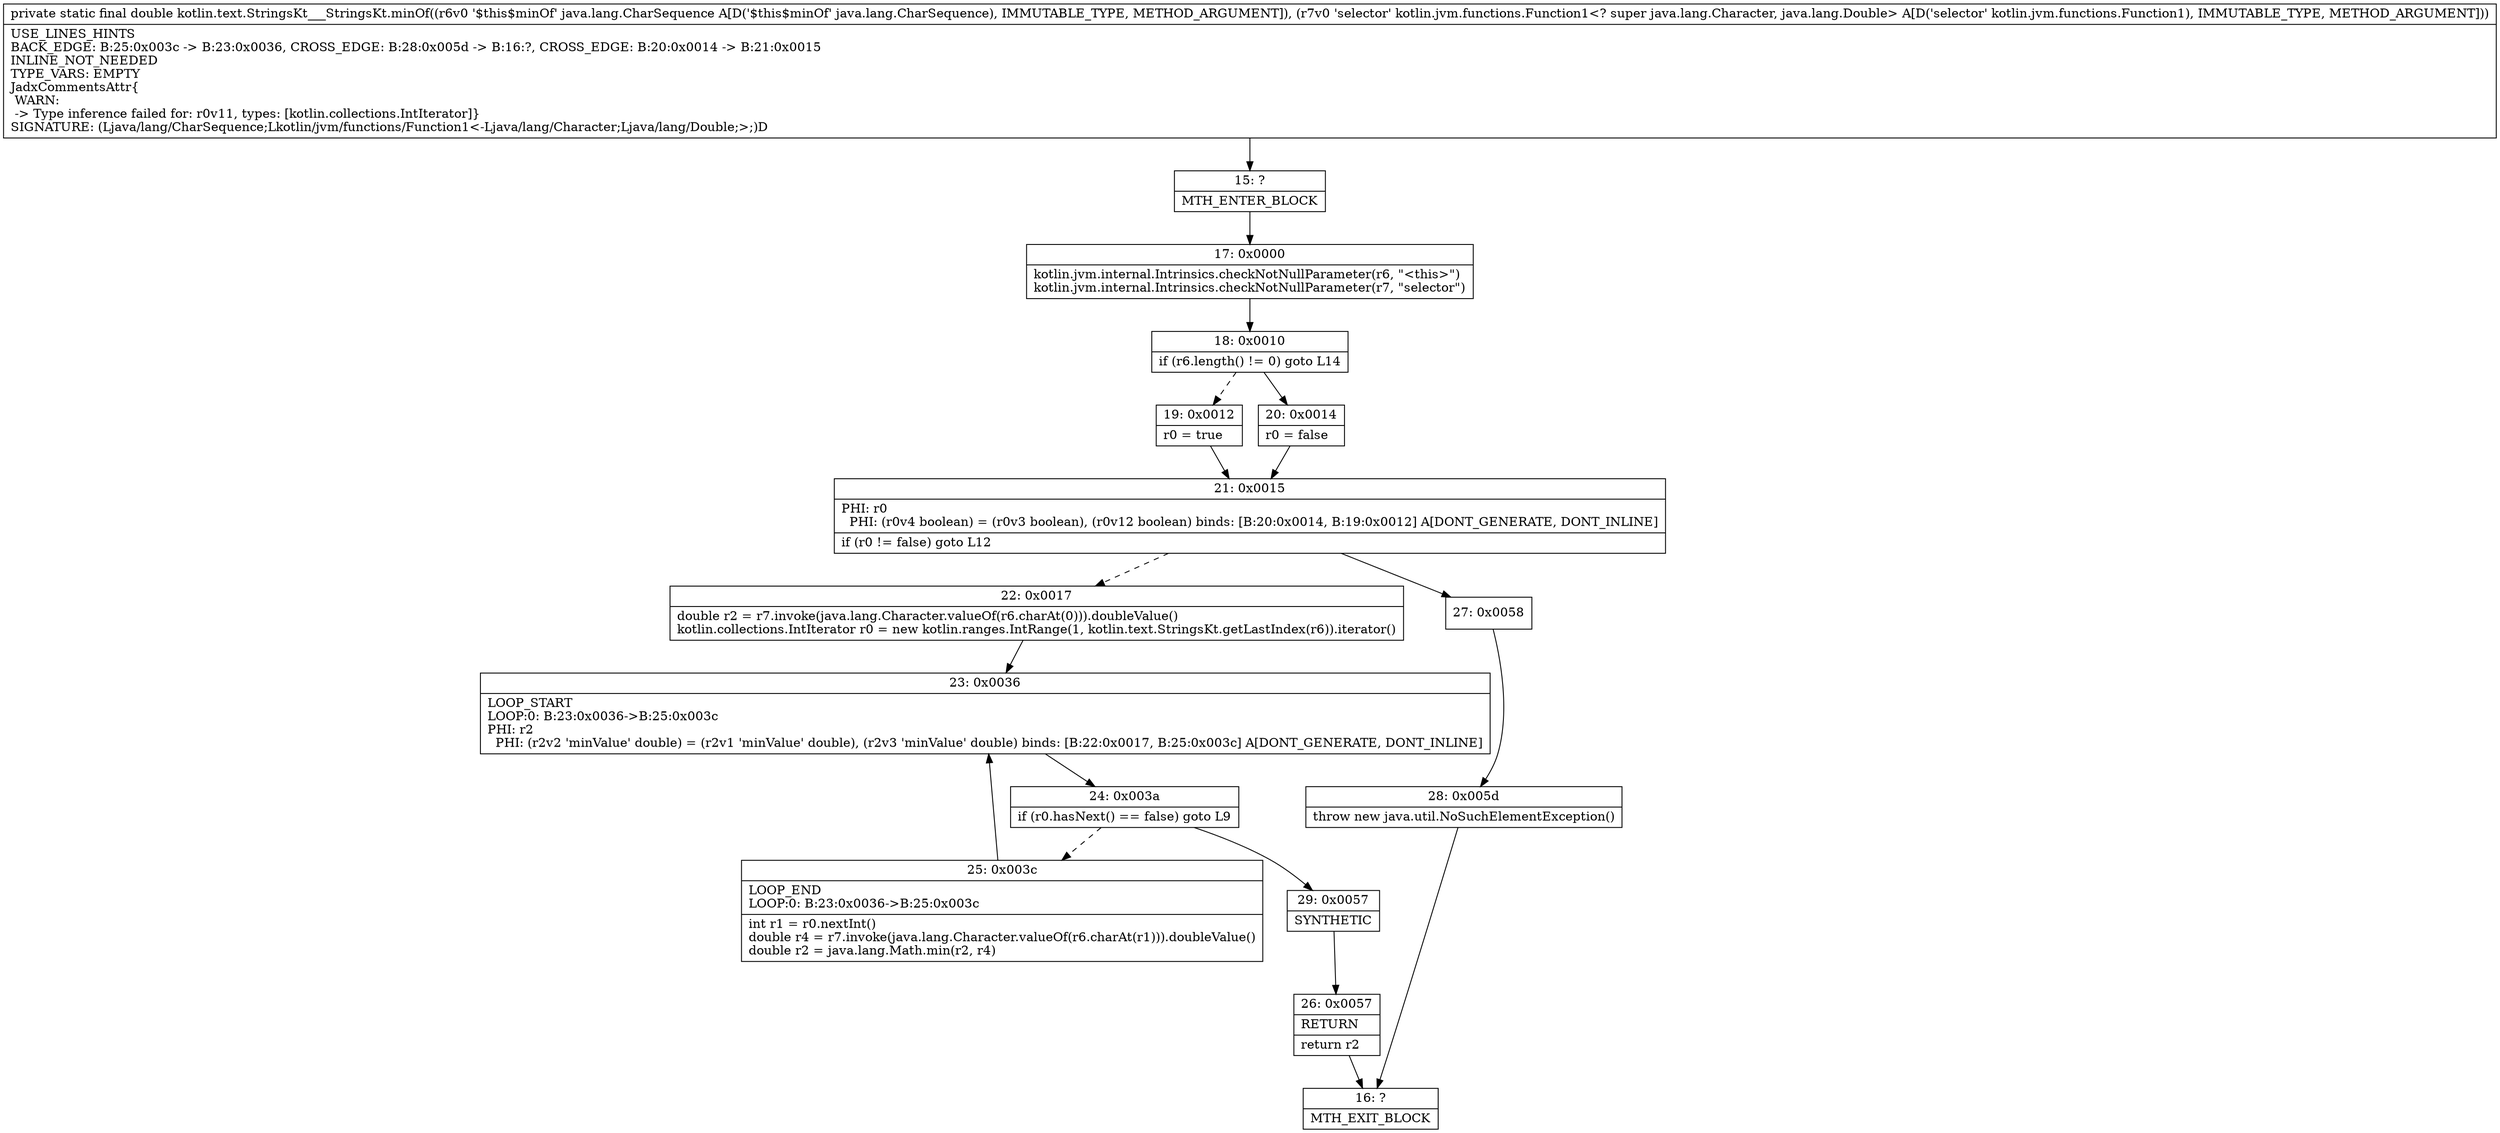 digraph "CFG forkotlin.text.StringsKt___StringsKt.minOf(Ljava\/lang\/CharSequence;Lkotlin\/jvm\/functions\/Function1;)D" {
Node_15 [shape=record,label="{15\:\ ?|MTH_ENTER_BLOCK\l}"];
Node_17 [shape=record,label="{17\:\ 0x0000|kotlin.jvm.internal.Intrinsics.checkNotNullParameter(r6, \"\<this\>\")\lkotlin.jvm.internal.Intrinsics.checkNotNullParameter(r7, \"selector\")\l}"];
Node_18 [shape=record,label="{18\:\ 0x0010|if (r6.length() != 0) goto L14\l}"];
Node_19 [shape=record,label="{19\:\ 0x0012|r0 = true\l}"];
Node_21 [shape=record,label="{21\:\ 0x0015|PHI: r0 \l  PHI: (r0v4 boolean) = (r0v3 boolean), (r0v12 boolean) binds: [B:20:0x0014, B:19:0x0012] A[DONT_GENERATE, DONT_INLINE]\l|if (r0 != false) goto L12\l}"];
Node_22 [shape=record,label="{22\:\ 0x0017|double r2 = r7.invoke(java.lang.Character.valueOf(r6.charAt(0))).doubleValue()\lkotlin.collections.IntIterator r0 = new kotlin.ranges.IntRange(1, kotlin.text.StringsKt.getLastIndex(r6)).iterator()\l}"];
Node_23 [shape=record,label="{23\:\ 0x0036|LOOP_START\lLOOP:0: B:23:0x0036\-\>B:25:0x003c\lPHI: r2 \l  PHI: (r2v2 'minValue' double) = (r2v1 'minValue' double), (r2v3 'minValue' double) binds: [B:22:0x0017, B:25:0x003c] A[DONT_GENERATE, DONT_INLINE]\l}"];
Node_24 [shape=record,label="{24\:\ 0x003a|if (r0.hasNext() == false) goto L9\l}"];
Node_25 [shape=record,label="{25\:\ 0x003c|LOOP_END\lLOOP:0: B:23:0x0036\-\>B:25:0x003c\l|int r1 = r0.nextInt()\ldouble r4 = r7.invoke(java.lang.Character.valueOf(r6.charAt(r1))).doubleValue()\ldouble r2 = java.lang.Math.min(r2, r4)\l}"];
Node_29 [shape=record,label="{29\:\ 0x0057|SYNTHETIC\l}"];
Node_26 [shape=record,label="{26\:\ 0x0057|RETURN\l|return r2\l}"];
Node_16 [shape=record,label="{16\:\ ?|MTH_EXIT_BLOCK\l}"];
Node_27 [shape=record,label="{27\:\ 0x0058}"];
Node_28 [shape=record,label="{28\:\ 0x005d|throw new java.util.NoSuchElementException()\l}"];
Node_20 [shape=record,label="{20\:\ 0x0014|r0 = false\l}"];
MethodNode[shape=record,label="{private static final double kotlin.text.StringsKt___StringsKt.minOf((r6v0 '$this$minOf' java.lang.CharSequence A[D('$this$minOf' java.lang.CharSequence), IMMUTABLE_TYPE, METHOD_ARGUMENT]), (r7v0 'selector' kotlin.jvm.functions.Function1\<? super java.lang.Character, java.lang.Double\> A[D('selector' kotlin.jvm.functions.Function1), IMMUTABLE_TYPE, METHOD_ARGUMENT]))  | USE_LINES_HINTS\lBACK_EDGE: B:25:0x003c \-\> B:23:0x0036, CROSS_EDGE: B:28:0x005d \-\> B:16:?, CROSS_EDGE: B:20:0x0014 \-\> B:21:0x0015\lINLINE_NOT_NEEDED\lTYPE_VARS: EMPTY\lJadxCommentsAttr\{\l WARN: \l \-\> Type inference failed for: r0v11, types: [kotlin.collections.IntIterator]\}\lSIGNATURE: (Ljava\/lang\/CharSequence;Lkotlin\/jvm\/functions\/Function1\<\-Ljava\/lang\/Character;Ljava\/lang\/Double;\>;)D\l}"];
MethodNode -> Node_15;Node_15 -> Node_17;
Node_17 -> Node_18;
Node_18 -> Node_19[style=dashed];
Node_18 -> Node_20;
Node_19 -> Node_21;
Node_21 -> Node_22[style=dashed];
Node_21 -> Node_27;
Node_22 -> Node_23;
Node_23 -> Node_24;
Node_24 -> Node_25[style=dashed];
Node_24 -> Node_29;
Node_25 -> Node_23;
Node_29 -> Node_26;
Node_26 -> Node_16;
Node_27 -> Node_28;
Node_28 -> Node_16;
Node_20 -> Node_21;
}

